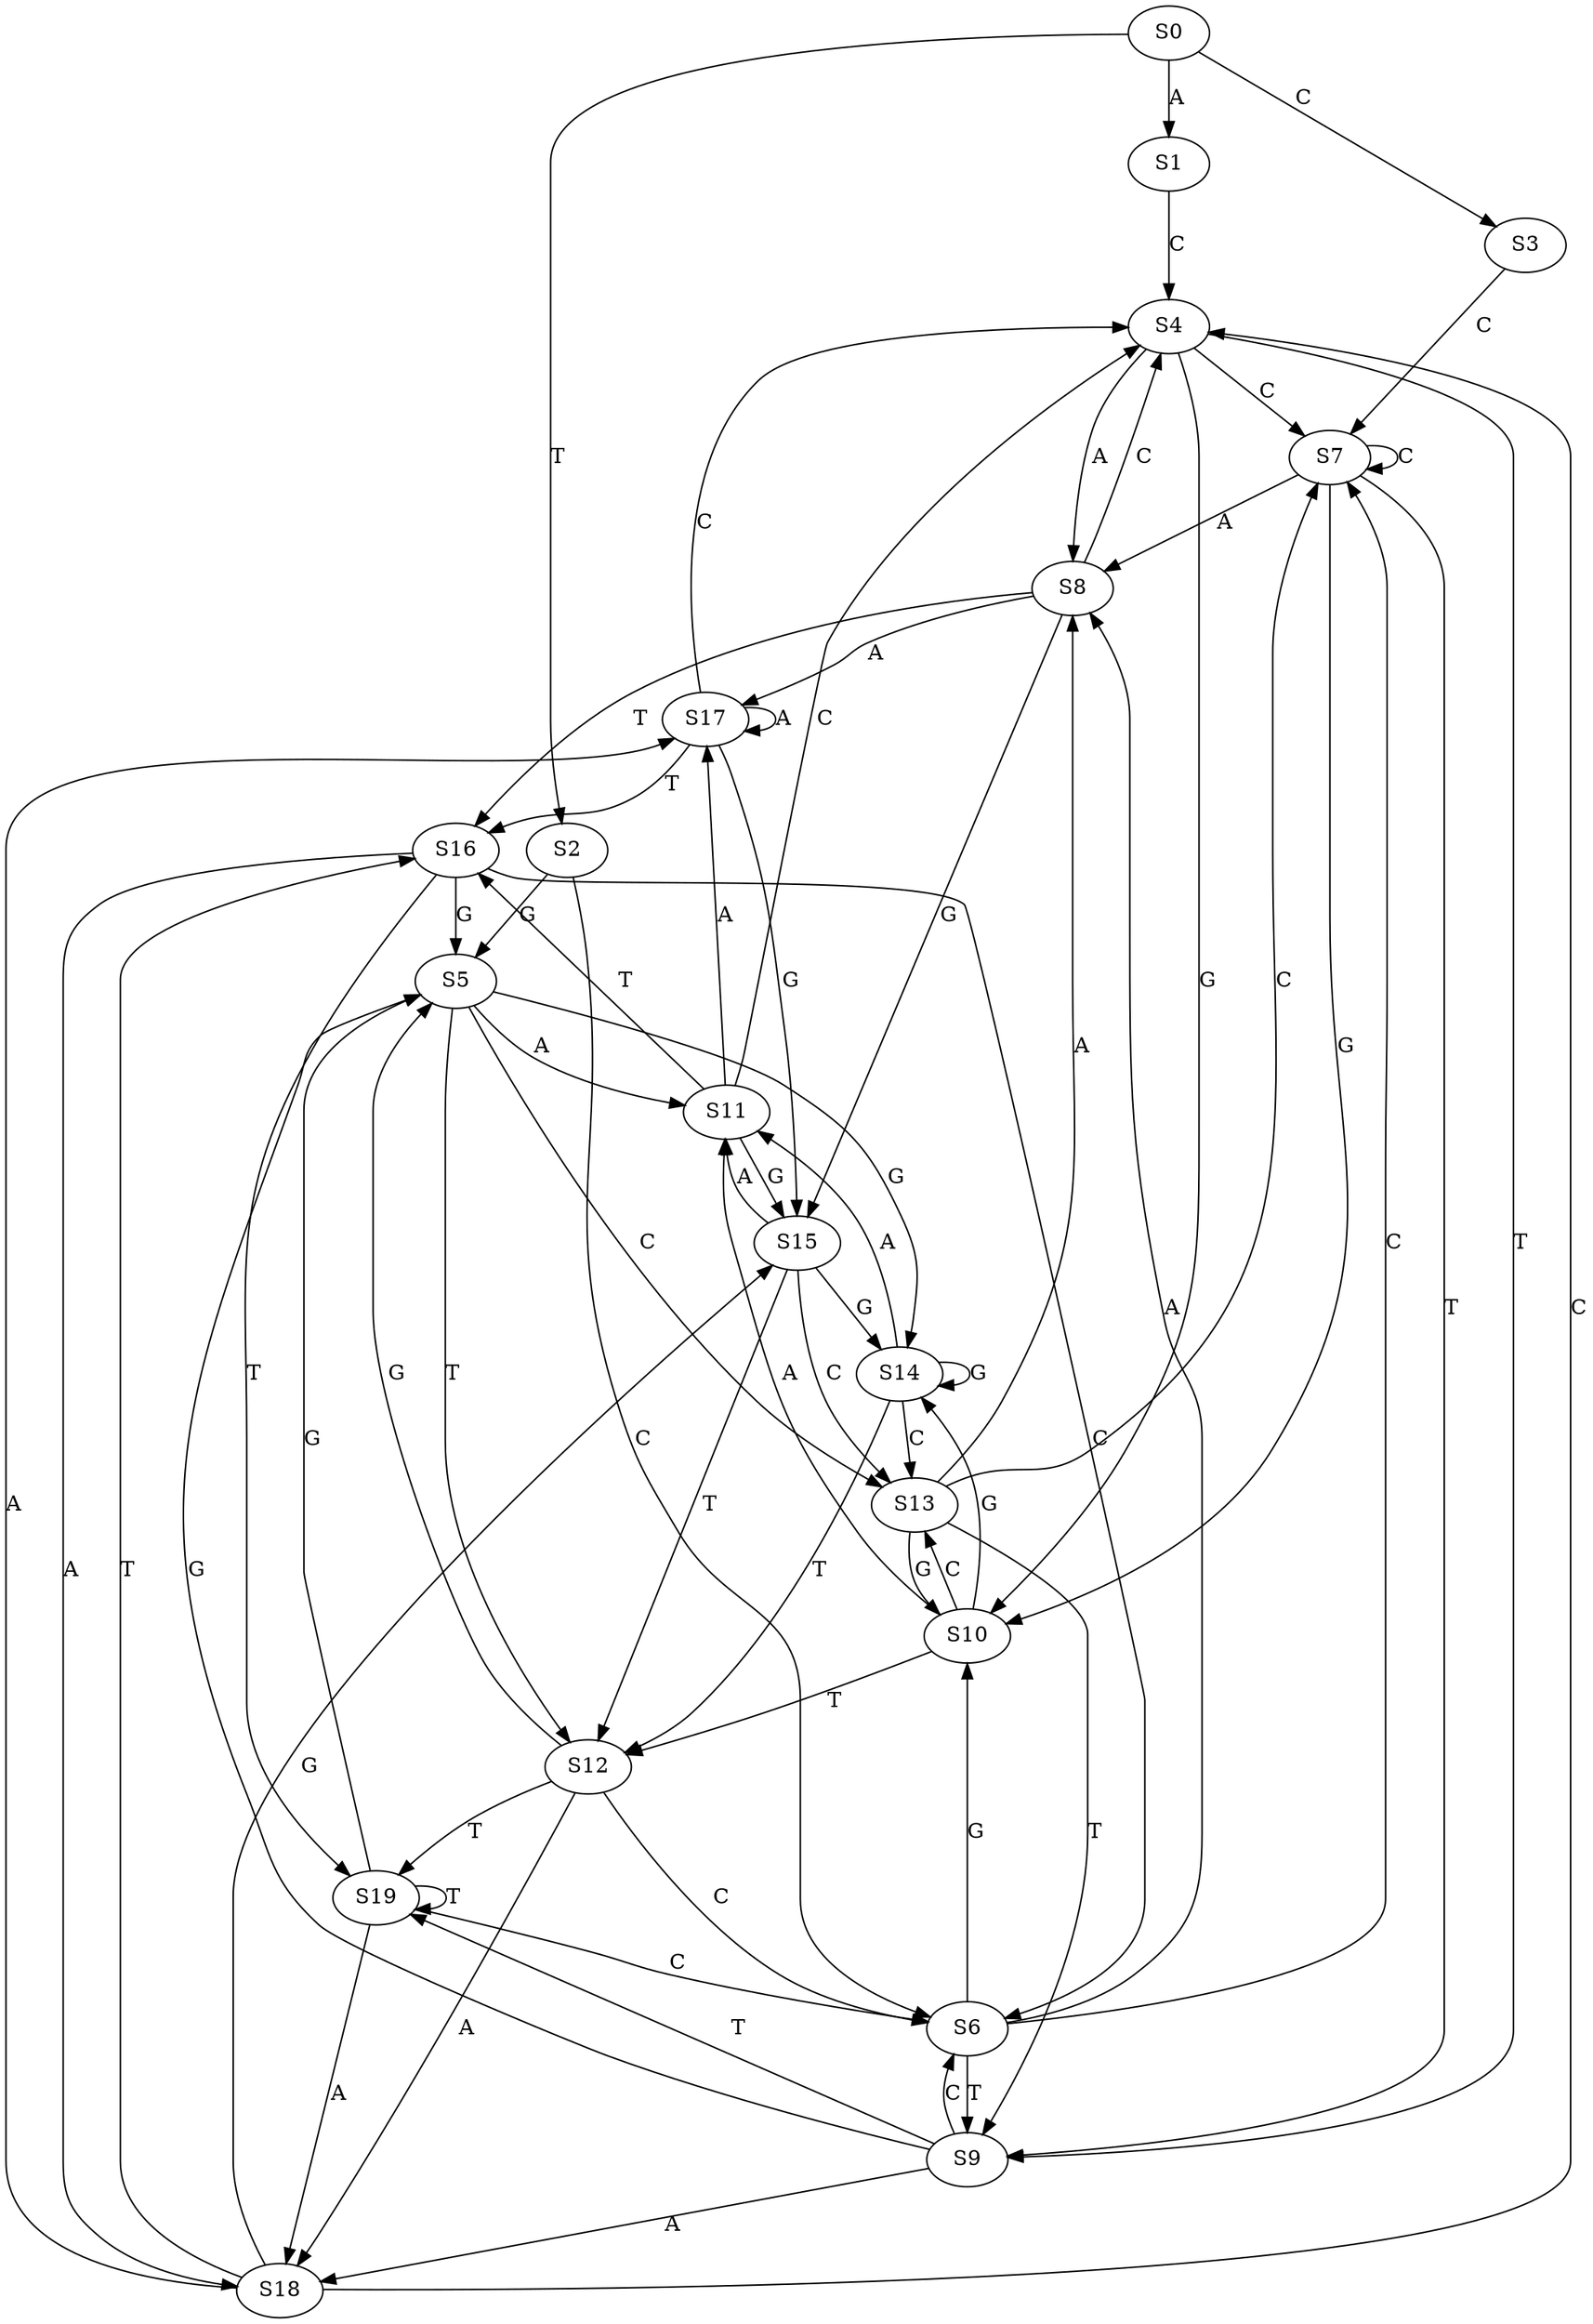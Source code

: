 strict digraph  {
	S0 -> S1 [ label = A ];
	S0 -> S2 [ label = T ];
	S0 -> S3 [ label = C ];
	S1 -> S4 [ label = C ];
	S2 -> S5 [ label = G ];
	S2 -> S6 [ label = C ];
	S3 -> S7 [ label = C ];
	S4 -> S8 [ label = A ];
	S4 -> S9 [ label = T ];
	S4 -> S7 [ label = C ];
	S4 -> S10 [ label = G ];
	S5 -> S11 [ label = A ];
	S5 -> S12 [ label = T ];
	S5 -> S13 [ label = C ];
	S5 -> S14 [ label = G ];
	S6 -> S9 [ label = T ];
	S6 -> S10 [ label = G ];
	S6 -> S7 [ label = C ];
	S6 -> S8 [ label = A ];
	S7 -> S10 [ label = G ];
	S7 -> S7 [ label = C ];
	S7 -> S8 [ label = A ];
	S7 -> S9 [ label = T ];
	S8 -> S15 [ label = G ];
	S8 -> S16 [ label = T ];
	S8 -> S4 [ label = C ];
	S8 -> S17 [ label = A ];
	S9 -> S5 [ label = G ];
	S9 -> S6 [ label = C ];
	S9 -> S18 [ label = A ];
	S9 -> S19 [ label = T ];
	S10 -> S14 [ label = G ];
	S10 -> S12 [ label = T ];
	S10 -> S11 [ label = A ];
	S10 -> S13 [ label = C ];
	S11 -> S15 [ label = G ];
	S11 -> S17 [ label = A ];
	S11 -> S4 [ label = C ];
	S11 -> S16 [ label = T ];
	S12 -> S18 [ label = A ];
	S12 -> S6 [ label = C ];
	S12 -> S5 [ label = G ];
	S12 -> S19 [ label = T ];
	S13 -> S7 [ label = C ];
	S13 -> S9 [ label = T ];
	S13 -> S10 [ label = G ];
	S13 -> S8 [ label = A ];
	S14 -> S11 [ label = A ];
	S14 -> S12 [ label = T ];
	S14 -> S14 [ label = G ];
	S14 -> S13 [ label = C ];
	S15 -> S12 [ label = T ];
	S15 -> S14 [ label = G ];
	S15 -> S11 [ label = A ];
	S15 -> S13 [ label = C ];
	S16 -> S18 [ label = A ];
	S16 -> S6 [ label = C ];
	S16 -> S19 [ label = T ];
	S16 -> S5 [ label = G ];
	S17 -> S16 [ label = T ];
	S17 -> S4 [ label = C ];
	S17 -> S15 [ label = G ];
	S17 -> S17 [ label = A ];
	S18 -> S15 [ label = G ];
	S18 -> S16 [ label = T ];
	S18 -> S17 [ label = A ];
	S18 -> S4 [ label = C ];
	S19 -> S6 [ label = C ];
	S19 -> S5 [ label = G ];
	S19 -> S19 [ label = T ];
	S19 -> S18 [ label = A ];
}
